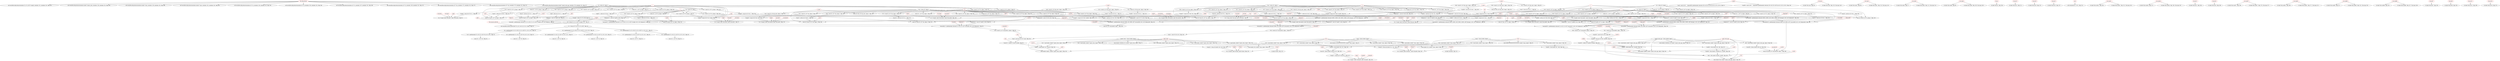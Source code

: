 digraph _Z15sobel_filteringv{

"llvm.dbg.declare" -> "  call void @llvm.dbg.declare(metadata [3 x [3 x i32]]* %weight, metadata !251, metadata !34), !dbg !255";
"llvm.dbg.declare" [ color = red ]
"  %weight = alloca [3 x [3 x i32]], align 16" -> "  %0 = bitcast [3 x [3 x i32]]* %weight to i8*, !dbg !35";
"weight" -> "  %0 = bitcast [3 x [3 x i32]]* %weight to i8*, !dbg !35";
"weight" [ color = red ]
"  %0 = bitcast [3 x [3 x i32]]* %weight to i8*, !dbg !35" -> "  call void @llvm.memset.p0i8.i64(i8* %0, i8 0, i64 36, i32 16, i1 false), !dbg !35";
"llvm.memset.p0i8.i64" -> "  call void @llvm.memset.p0i8.i64(i8* %0, i8 0, i64 36, i32 16, i1 false), !dbg !35";
"llvm.memset.p0i8.i64" [ color = red ]
"  %0 = bitcast [3 x [3 x i32]]* %weight to i8*, !dbg !35" -> "  %1 = bitcast i8* %0 to [3 x [3 x i32]]*, !dbg !35";
"  %1 = bitcast i8* %0 to [3 x [3 x i32]]*, !dbg !35" -> "  %2 = getelementptr [3 x [3 x i32]], [3 x [3 x i32]]* %1, i32 0, i32 0, !dbg !35";
"  %2 = getelementptr [3 x [3 x i32]], [3 x [3 x i32]]* %1, i32 0, i32 0, !dbg !35" -> "  %3 = getelementptr [3 x i32], [3 x i32]* %2, i32 0, i32 0, !dbg !35";
"  %3 = getelementptr [3 x i32], [3 x i32]* %2, i32 0, i32 0, !dbg !35" -> "  store i32 -1, i32* %3, !dbg !35";
"  %2 = getelementptr [3 x [3 x i32]], [3 x [3 x i32]]* %1, i32 0, i32 0, !dbg !35" -> "  %4 = getelementptr [3 x i32], [3 x i32]* %2, i32 0, i32 2, !dbg !35";
"  %4 = getelementptr [3 x i32], [3 x i32]* %2, i32 0, i32 2, !dbg !35" -> "  store i32 1, i32* %4, !dbg !35";
"  %1 = bitcast i8* %0 to [3 x [3 x i32]]*, !dbg !35" -> "  %5 = getelementptr [3 x [3 x i32]], [3 x [3 x i32]]* %1, i32 0, i32 1, !dbg !35";
"  %5 = getelementptr [3 x [3 x i32]], [3 x [3 x i32]]* %1, i32 0, i32 1, !dbg !35" -> "  %6 = getelementptr [3 x i32], [3 x i32]* %5, i32 0, i32 0, !dbg !35";
"  %6 = getelementptr [3 x i32], [3 x i32]* %5, i32 0, i32 0, !dbg !35" -> "  store i32 -2, i32* %6, !dbg !35";
"  %5 = getelementptr [3 x [3 x i32]], [3 x [3 x i32]]* %1, i32 0, i32 1, !dbg !35" -> "  %7 = getelementptr [3 x i32], [3 x i32]* %5, i32 0, i32 2, !dbg !35";
"  %7 = getelementptr [3 x i32], [3 x i32]* %5, i32 0, i32 2, !dbg !35" -> "  store i32 2, i32* %7, !dbg !35";
"  %1 = bitcast i8* %0 to [3 x [3 x i32]]*, !dbg !35" -> "  %8 = getelementptr [3 x [3 x i32]], [3 x [3 x i32]]* %1, i32 0, i32 2, !dbg !35";
"  %8 = getelementptr [3 x [3 x i32]], [3 x [3 x i32]]* %1, i32 0, i32 2, !dbg !35" -> "  %9 = getelementptr [3 x i32], [3 x i32]* %8, i32 0, i32 0, !dbg !35";
"  %9 = getelementptr [3 x i32], [3 x i32]* %8, i32 0, i32 0, !dbg !35" -> "  store i32 -1, i32* %9, !dbg !35";
"  %8 = getelementptr [3 x [3 x i32]], [3 x [3 x i32]]* %1, i32 0, i32 2, !dbg !35" -> "  %10 = getelementptr [3 x i32], [3 x i32]* %8, i32 0, i32 2, !dbg !35";
"  %10 = getelementptr [3 x i32], [3 x i32]* %8, i32 0, i32 2, !dbg !35" -> "  store i32 1, i32* %10, !dbg !35";
"llvm.dbg.declare" -> "  call void @llvm.dbg.declare(metadata double* %pixel_value, metadata !256, metadata !34), !dbg !258";
"llvm.dbg.declare" [ color = red ]
"llvm.dbg.declare" -> "  call void @llvm.dbg.declare(metadata double* %min, metadata !259, metadata !34), !dbg !260";
"llvm.dbg.declare" [ color = red ]
"llvm.dbg.declare" -> "  call void @llvm.dbg.declare(metadata double* %max, metadata !261, metadata !34), !dbg !262";
"llvm.dbg.declare" [ color = red ]
"llvm.dbg.declare" -> "  call void @llvm.dbg.declare(metadata i32* %x, metadata !263, metadata !34), !dbg !264";
"llvm.dbg.declare" [ color = red ]
"llvm.dbg.declare" -> "  call void @llvm.dbg.declare(metadata i32* %y, metadata !265, metadata !34), !dbg !266";
"llvm.dbg.declare" [ color = red ]
"llvm.dbg.declare" -> "  call void @llvm.dbg.declare(metadata i32* %i, metadata !267, metadata !34), !dbg !268";
"llvm.dbg.declare" [ color = red ]
"llvm.dbg.declare" -> "  call void @llvm.dbg.declare(metadata i32* %j, metadata !269, metadata !34), !dbg !270";
"llvm.dbg.declare" [ color = red ]
"printf" -> "  %call = call i32 (i8*, ...) @printf(i8* getelementptr inbounds ([45 x i8], [45 x i8]* @.str.24, i32 0, i32 0)), !dbg !51";
"printf" [ color = red ]
"  %min = alloca double, align 8" -> "  store double 0x7FEFFFFFFFFFFFFF, double* %min, align 8, !dbg !52";
"min" -> "  store double 0x7FEFFFFFFFFFFFFF, double* %min, align 8, !dbg !52";
"min" [ color = red ]
"  %max = alloca double, align 8" -> "  store double 0xFFEFFFFFFFFFFFFF, double* %max, align 8, !dbg !53";
"max" -> "  store double 0xFFEFFFFFFFFFFFFF, double* %max, align 8, !dbg !53";
"max" [ color = red ]
"  %y = alloca i32, align 4" -> "  store i32 1, i32* %y, align 4, !dbg !54";
"y" -> "  store i32 1, i32* %y, align 4, !dbg !54";
"y" [ color = red ]
"for.cond" -> "  br label %for.cond, !dbg !56";
"for.cond" [ color = red ]
"  %y = alloca i32, align 4" -> "  %11 = load i32, i32* %y, align 4, !dbg !57";
"y" -> "  %11 = load i32, i32* %y, align 4, !dbg !57";
"y" [ color = red ]
"y_size1" -> "  %12 = load i32, i32* @y_size1, align 4, !dbg !59";
"y_size1" [ color = red ]
"  %12 = load i32, i32* @y_size1, align 4, !dbg !59" -> "  %sub = sub nsw i32 %12, 1, !dbg !60";
"  %11 = load i32, i32* %y, align 4, !dbg !57" -> "  %cmp = icmp slt i32 %11, %sub, !dbg !61";
"  %sub = sub nsw i32 %12, 1, !dbg !60" -> "  %cmp = icmp slt i32 %11, %sub, !dbg !61";
"sub" -> "  %cmp = icmp slt i32 %11, %sub, !dbg !61";
"sub" [ color = red ]
"  %cmp = icmp slt i32 %11, %sub, !dbg !61" -> "  br i1 %cmp, label %for.body, label %for.end34, !dbg !62";
"cmp" -> "  br i1 %cmp, label %for.body, label %for.end34, !dbg !62";
"cmp" [ color = red ]
"for.end34" -> "  br i1 %cmp, label %for.body, label %for.end34, !dbg !62";
"for.end34" [ color = red ]
"for.body" -> "  br i1 %cmp, label %for.body, label %for.end34, !dbg !62";
"for.body" [ color = red ]
"  %x = alloca i32, align 4" -> "  store i32 1, i32* %x, align 4, !dbg !63";
"x" -> "  store i32 1, i32* %x, align 4, !dbg !63";
"x" [ color = red ]
"for.cond1" -> "  br label %for.cond1, !dbg !66";
"for.cond1" [ color = red ]
"  %x = alloca i32, align 4" -> "  %13 = load i32, i32* %x, align 4, !dbg !67";
"x" -> "  %13 = load i32, i32* %x, align 4, !dbg !67";
"x" [ color = red ]
"x_size1" -> "  %14 = load i32, i32* @x_size1, align 4, !dbg !69";
"x_size1" [ color = red ]
"  %14 = load i32, i32* @x_size1, align 4, !dbg !69" -> "  %sub2 = sub nsw i32 %14, 1, !dbg !70";
"  %13 = load i32, i32* %x, align 4, !dbg !67" -> "  %cmp3 = icmp slt i32 %13, %sub2, !dbg !71";
"  %sub2 = sub nsw i32 %14, 1, !dbg !70" -> "  %cmp3 = icmp slt i32 %13, %sub2, !dbg !71";
"sub2" -> "  %cmp3 = icmp slt i32 %13, %sub2, !dbg !71";
"sub2" [ color = red ]
"  %cmp3 = icmp slt i32 %13, %sub2, !dbg !71" -> "  br i1 %cmp3, label %for.body4, label %for.end31, !dbg !72";
"cmp3" -> "  br i1 %cmp3, label %for.body4, label %for.end31, !dbg !72";
"cmp3" [ color = red ]
"for.end31" -> "  br i1 %cmp3, label %for.body4, label %for.end31, !dbg !72";
"for.end31" [ color = red ]
"for.body4" -> "  br i1 %cmp3, label %for.body4, label %for.end31, !dbg !72";
"for.body4" [ color = red ]
"  %pixel_value = alloca double, align 8" -> "  store double 0.000000e+00, double* %pixel_value, align 8, !dbg !73";
"pixel_value" -> "  store double 0.000000e+00, double* %pixel_value, align 8, !dbg !73";
"pixel_value" [ color = red ]
"  %j = alloca i32, align 4" -> "  store i32 -1, i32* %j, align 4, !dbg !75";
"j" -> "  store i32 -1, i32* %j, align 4, !dbg !75";
"j" [ color = red ]
"for.cond5" -> "  br label %for.cond5, !dbg !77";
"for.cond5" [ color = red ]
"  %j = alloca i32, align 4" -> "  %15 = load i32, i32* %j, align 4, !dbg !78";
"j" -> "  %15 = load i32, i32* %j, align 4, !dbg !78";
"j" [ color = red ]
"  %15 = load i32, i32* %j, align 4, !dbg !78" -> "  %cmp6 = icmp sle i32 %15, 1, !dbg !80";
"  %cmp6 = icmp sle i32 %15, 1, !dbg !80" -> "  br i1 %cmp6, label %for.body7, label %for.end24, !dbg !81";
"cmp6" -> "  br i1 %cmp6, label %for.body7, label %for.end24, !dbg !81";
"cmp6" [ color = red ]
"for.end24" -> "  br i1 %cmp6, label %for.body7, label %for.end24, !dbg !81";
"for.end24" [ color = red ]
"for.body7" -> "  br i1 %cmp6, label %for.body7, label %for.end24, !dbg !81";
"for.body7" [ color = red ]
"  %i = alloca i32, align 4" -> "  store i32 -1, i32* %i, align 4, !dbg !82";
"i" -> "  store i32 -1, i32* %i, align 4, !dbg !82";
"i" [ color = red ]
"for.cond8" -> "  br label %for.cond8, !dbg !85";
"for.cond8" [ color = red ]
"  %i = alloca i32, align 4" -> "  %16 = load i32, i32* %i, align 4, !dbg !86";
"i" -> "  %16 = load i32, i32* %i, align 4, !dbg !86";
"i" [ color = red ]
"  %16 = load i32, i32* %i, align 4, !dbg !86" -> "  %cmp9 = icmp sle i32 %16, 1, !dbg !88";
"  %cmp9 = icmp sle i32 %16, 1, !dbg !88" -> "  br i1 %cmp9, label %for.body10, label %for.end, !dbg !89";
"cmp9" -> "  br i1 %cmp9, label %for.body10, label %for.end, !dbg !89";
"cmp9" [ color = red ]
"for.end" -> "  br i1 %cmp9, label %for.body10, label %for.end, !dbg !89";
"for.end" [ color = red ]
"for.body10" -> "  br i1 %cmp9, label %for.body10, label %for.end, !dbg !89";
"for.body10" [ color = red ]
"  %j = alloca i32, align 4" -> "  %17 = load i32, i32* %j, align 4, !dbg !90";
"j" -> "  %17 = load i32, i32* %j, align 4, !dbg !90";
"j" [ color = red ]
"  %17 = load i32, i32* %j, align 4, !dbg !90" -> "  %add = add nsw i32 %17, 1, !dbg !92";
"  %add = add nsw i32 %17, 1, !dbg !92" -> "  %idxprom = sext i32 %add to i64, !dbg !93";
"add" -> "  %idxprom = sext i32 %add to i64, !dbg !93";
"add" [ color = red ]
"  %weight = alloca [3 x [3 x i32]], align 16" -> "  %arrayidx = getelementptr inbounds [3 x [3 x i32]], [3 x [3 x i32]]* %weight, i64 0, i64 %idxprom, !dbg !93";
"weight" -> "  %arrayidx = getelementptr inbounds [3 x [3 x i32]], [3 x [3 x i32]]* %weight, i64 0, i64 %idxprom, !dbg !93";
"weight" [ color = red ]
"  %idxprom = sext i32 %add to i64, !dbg !93" -> "  %arrayidx = getelementptr inbounds [3 x [3 x i32]], [3 x [3 x i32]]* %weight, i64 0, i64 %idxprom, !dbg !93";
"idxprom" -> "  %arrayidx = getelementptr inbounds [3 x [3 x i32]], [3 x [3 x i32]]* %weight, i64 0, i64 %idxprom, !dbg !93";
"idxprom" [ color = red ]
"  %i = alloca i32, align 4" -> "  %18 = load i32, i32* %i, align 4, !dbg !94";
"i" -> "  %18 = load i32, i32* %i, align 4, !dbg !94";
"i" [ color = red ]
"  %18 = load i32, i32* %i, align 4, !dbg !94" -> "  %add11 = add nsw i32 %18, 1, !dbg !95";
"  %add11 = add nsw i32 %18, 1, !dbg !95" -> "  %idxprom12 = sext i32 %add11 to i64, !dbg !93";
"add11" -> "  %idxprom12 = sext i32 %add11 to i64, !dbg !93";
"add11" [ color = red ]
"  %arrayidx = getelementptr inbounds [3 x [3 x i32]], [3 x [3 x i32]]* %weight, i64 0, i64 %idxprom, !dbg !93" -> "  %arrayidx13 = getelementptr inbounds [3 x i32], [3 x i32]* %arrayidx, i64 0, i64 %idxprom12, !dbg !93";
"arrayidx" -> "  %arrayidx13 = getelementptr inbounds [3 x i32], [3 x i32]* %arrayidx, i64 0, i64 %idxprom12, !dbg !93";
"arrayidx" [ color = red ]
"  %idxprom12 = sext i32 %add11 to i64, !dbg !93" -> "  %arrayidx13 = getelementptr inbounds [3 x i32], [3 x i32]* %arrayidx, i64 0, i64 %idxprom12, !dbg !93";
"idxprom12" -> "  %arrayidx13 = getelementptr inbounds [3 x i32], [3 x i32]* %arrayidx, i64 0, i64 %idxprom12, !dbg !93";
"idxprom12" [ color = red ]
"  %arrayidx13 = getelementptr inbounds [3 x i32], [3 x i32]* %arrayidx, i64 0, i64 %idxprom12, !dbg !93" -> "  %19 = load i32, i32* %arrayidx13, align 4, !dbg !93";
"arrayidx13" -> "  %19 = load i32, i32* %arrayidx13, align 4, !dbg !93";
"arrayidx13" [ color = red ]
"  %y = alloca i32, align 4" -> "  %20 = load i32, i32* %y, align 4, !dbg !96";
"y" -> "  %20 = load i32, i32* %y, align 4, !dbg !96";
"y" [ color = red ]
"  %j = alloca i32, align 4" -> "  %21 = load i32, i32* %j, align 4, !dbg !97";
"j" -> "  %21 = load i32, i32* %j, align 4, !dbg !97";
"j" [ color = red ]
"  %20 = load i32, i32* %y, align 4, !dbg !96" -> "  %add14 = add nsw i32 %20, %21, !dbg !98";
"  %21 = load i32, i32* %j, align 4, !dbg !97" -> "  %add14 = add nsw i32 %20, %21, !dbg !98";
"  %add14 = add nsw i32 %20, %21, !dbg !98" -> "  %idxprom15 = sext i32 %add14 to i64, !dbg !99";
"add14" -> "  %idxprom15 = sext i32 %add14 to i64, !dbg !99";
"add14" [ color = red ]
"image1" -> "  %arrayidx16 = getelementptr inbounds [4096 x [4096 x i8]], [4096 x [4096 x i8]]* @image1, i64 0, i64 %idxprom15, !dbg !99";
"image1" [ color = red ]
"  %idxprom15 = sext i32 %add14 to i64, !dbg !99" -> "  %arrayidx16 = getelementptr inbounds [4096 x [4096 x i8]], [4096 x [4096 x i8]]* @image1, i64 0, i64 %idxprom15, !dbg !99";
"idxprom15" -> "  %arrayidx16 = getelementptr inbounds [4096 x [4096 x i8]], [4096 x [4096 x i8]]* @image1, i64 0, i64 %idxprom15, !dbg !99";
"idxprom15" [ color = red ]
"  %x = alloca i32, align 4" -> "  %22 = load i32, i32* %x, align 4, !dbg !100";
"x" -> "  %22 = load i32, i32* %x, align 4, !dbg !100";
"x" [ color = red ]
"  %i = alloca i32, align 4" -> "  %23 = load i32, i32* %i, align 4, !dbg !101";
"i" -> "  %23 = load i32, i32* %i, align 4, !dbg !101";
"i" [ color = red ]
"  %22 = load i32, i32* %x, align 4, !dbg !100" -> "  %add17 = add nsw i32 %22, %23, !dbg !102";
"  %23 = load i32, i32* %i, align 4, !dbg !101" -> "  %add17 = add nsw i32 %22, %23, !dbg !102";
"  %add17 = add nsw i32 %22, %23, !dbg !102" -> "  %idxprom18 = sext i32 %add17 to i64, !dbg !99";
"add17" -> "  %idxprom18 = sext i32 %add17 to i64, !dbg !99";
"add17" [ color = red ]
"  %arrayidx16 = getelementptr inbounds [4096 x [4096 x i8]], [4096 x [4096 x i8]]* @image1, i64 0, i64 %idxprom15, !dbg !99" -> "  %arrayidx19 = getelementptr inbounds [4096 x i8], [4096 x i8]* %arrayidx16, i64 0, i64 %idxprom18, !dbg !99";
"arrayidx16" -> "  %arrayidx19 = getelementptr inbounds [4096 x i8], [4096 x i8]* %arrayidx16, i64 0, i64 %idxprom18, !dbg !99";
"arrayidx16" [ color = red ]
"  %idxprom18 = sext i32 %add17 to i64, !dbg !99" -> "  %arrayidx19 = getelementptr inbounds [4096 x i8], [4096 x i8]* %arrayidx16, i64 0, i64 %idxprom18, !dbg !99";
"idxprom18" -> "  %arrayidx19 = getelementptr inbounds [4096 x i8], [4096 x i8]* %arrayidx16, i64 0, i64 %idxprom18, !dbg !99";
"idxprom18" [ color = red ]
"  %arrayidx19 = getelementptr inbounds [4096 x i8], [4096 x i8]* %arrayidx16, i64 0, i64 %idxprom18, !dbg !99" -> "  %24 = load i8, i8* %arrayidx19, align 1, !dbg !99";
"arrayidx19" -> "  %24 = load i8, i8* %arrayidx19, align 1, !dbg !99";
"arrayidx19" [ color = red ]
"  %24 = load i8, i8* %arrayidx19, align 1, !dbg !99" -> "  %conv = zext i8 %24 to i32, !dbg !103";
"  %19 = load i32, i32* %arrayidx13, align 4, !dbg !93" -> "  %mul = mul nsw i32 %19, %conv, !dbg !104";
"  %conv = zext i8 %24 to i32, !dbg !103" -> "  %mul = mul nsw i32 %19, %conv, !dbg !104";
"conv" -> "  %mul = mul nsw i32 %19, %conv, !dbg !104";
"conv" [ color = red ]
"  %mul = mul nsw i32 %19, %conv, !dbg !104" -> "  %conv20 = sitofp i32 %mul to double, !dbg !93";
"mul" -> "  %conv20 = sitofp i32 %mul to double, !dbg !93";
"mul" [ color = red ]
"  %pixel_value = alloca double, align 8" -> "  %25 = load double, double* %pixel_value, align 8, !dbg !105";
"pixel_value" -> "  %25 = load double, double* %pixel_value, align 8, !dbg !105";
"pixel_value" [ color = red ]
"  %25 = load double, double* %pixel_value, align 8, !dbg !105" -> "  %add21 = fadd double %25, %conv20, !dbg !105";
"  %conv20 = sitofp i32 %mul to double, !dbg !93" -> "  %add21 = fadd double %25, %conv20, !dbg !105";
"conv20" -> "  %add21 = fadd double %25, %conv20, !dbg !105";
"conv20" [ color = red ]
"  %add21 = fadd double %25, %conv20, !dbg !105" -> "  store double %add21, double* %pixel_value, align 8, !dbg !105";
"add21" -> "  store double %add21, double* %pixel_value, align 8, !dbg !105";
"add21" [ color = red ]
"  %pixel_value = alloca double, align 8" -> "  store double %add21, double* %pixel_value, align 8, !dbg !105";
"pixel_value" -> "  store double %add21, double* %pixel_value, align 8, !dbg !105";
"pixel_value" [ color = red ]
"for.inc" -> "  br label %for.inc, !dbg !106";
"for.inc" [ color = red ]
"  %i = alloca i32, align 4" -> "  %26 = load i32, i32* %i, align 4, !dbg !107";
"i" -> "  %26 = load i32, i32* %i, align 4, !dbg !107";
"i" [ color = red ]
"  %26 = load i32, i32* %i, align 4, !dbg !107" -> "  %inc = add nsw i32 %26, 1, !dbg !107";
"  %inc = add nsw i32 %26, 1, !dbg !107" -> "  store i32 %inc, i32* %i, align 4, !dbg !107";
"inc" -> "  store i32 %inc, i32* %i, align 4, !dbg !107";
"inc" [ color = red ]
"  %i = alloca i32, align 4" -> "  store i32 %inc, i32* %i, align 4, !dbg !107";
"i" -> "  store i32 %inc, i32* %i, align 4, !dbg !107";
"i" [ color = red ]
"for.cond8" -> "  br label %for.cond8, !dbg !108, !llvm.loop !109";
"for.cond8" [ color = red ]
"for.inc22" -> "  br label %for.inc22, !dbg !111";
"for.inc22" [ color = red ]
"  %j = alloca i32, align 4" -> "  %27 = load i32, i32* %j, align 4, !dbg !112";
"j" -> "  %27 = load i32, i32* %j, align 4, !dbg !112";
"j" [ color = red ]
"  %27 = load i32, i32* %j, align 4, !dbg !112" -> "  %inc23 = add nsw i32 %27, 1, !dbg !112";
"  %inc23 = add nsw i32 %27, 1, !dbg !112" -> "  store i32 %inc23, i32* %j, align 4, !dbg !112";
"inc23" -> "  store i32 %inc23, i32* %j, align 4, !dbg !112";
"inc23" [ color = red ]
"  %j = alloca i32, align 4" -> "  store i32 %inc23, i32* %j, align 4, !dbg !112";
"j" -> "  store i32 %inc23, i32* %j, align 4, !dbg !112";
"j" [ color = red ]
"for.cond5" -> "  br label %for.cond5, !dbg !113, !llvm.loop !114";
"for.cond5" [ color = red ]
"  %pixel_value = alloca double, align 8" -> "  %28 = load double, double* %pixel_value, align 8, !dbg !116";
"pixel_value" -> "  %28 = load double, double* %pixel_value, align 8, !dbg !116";
"pixel_value" [ color = red ]
"  %min = alloca double, align 8" -> "  %29 = load double, double* %min, align 8, !dbg !118";
"min" -> "  %29 = load double, double* %min, align 8, !dbg !118";
"min" [ color = red ]
"  %28 = load double, double* %pixel_value, align 8, !dbg !116" -> "  %cmp25 = fcmp olt double %28, %29, !dbg !119";
"  %29 = load double, double* %min, align 8, !dbg !118" -> "  %cmp25 = fcmp olt double %28, %29, !dbg !119";
"  %cmp25 = fcmp olt double %28, %29, !dbg !119" -> "  br i1 %cmp25, label %if.then, label %if.end, !dbg !120";
"cmp25" -> "  br i1 %cmp25, label %if.then, label %if.end, !dbg !120";
"cmp25" [ color = red ]
"if.end" -> "  br i1 %cmp25, label %if.then, label %if.end, !dbg !120";
"if.end" [ color = red ]
"if.then" -> "  br i1 %cmp25, label %if.then, label %if.end, !dbg !120";
"if.then" [ color = red ]
"  %pixel_value = alloca double, align 8" -> "  %30 = load double, double* %pixel_value, align 8, !dbg !121";
"pixel_value" -> "  %30 = load double, double* %pixel_value, align 8, !dbg !121";
"pixel_value" [ color = red ]
"  %30 = load double, double* %pixel_value, align 8, !dbg !121" -> "  store double %30, double* %min, align 8, !dbg !122";
"  %min = alloca double, align 8" -> "  store double %30, double* %min, align 8, !dbg !122";
"min" -> "  store double %30, double* %min, align 8, !dbg !122";
"min" [ color = red ]
"if.end" -> "  br label %if.end, !dbg !123";
"if.end" [ color = red ]
"  %pixel_value = alloca double, align 8" -> "  %31 = load double, double* %pixel_value, align 8, !dbg !124";
"pixel_value" -> "  %31 = load double, double* %pixel_value, align 8, !dbg !124";
"pixel_value" [ color = red ]
"  %max = alloca double, align 8" -> "  %32 = load double, double* %max, align 8, !dbg !126";
"max" -> "  %32 = load double, double* %max, align 8, !dbg !126";
"max" [ color = red ]
"  %31 = load double, double* %pixel_value, align 8, !dbg !124" -> "  %cmp26 = fcmp ogt double %31, %32, !dbg !127";
"  %32 = load double, double* %max, align 8, !dbg !126" -> "  %cmp26 = fcmp ogt double %31, %32, !dbg !127";
"  %cmp26 = fcmp ogt double %31, %32, !dbg !127" -> "  br i1 %cmp26, label %if.then27, label %if.end28, !dbg !128";
"cmp26" -> "  br i1 %cmp26, label %if.then27, label %if.end28, !dbg !128";
"cmp26" [ color = red ]
"if.end28" -> "  br i1 %cmp26, label %if.then27, label %if.end28, !dbg !128";
"if.end28" [ color = red ]
"if.then27" -> "  br i1 %cmp26, label %if.then27, label %if.end28, !dbg !128";
"if.then27" [ color = red ]
"  %pixel_value = alloca double, align 8" -> "  %33 = load double, double* %pixel_value, align 8, !dbg !129";
"pixel_value" -> "  %33 = load double, double* %pixel_value, align 8, !dbg !129";
"pixel_value" [ color = red ]
"  %33 = load double, double* %pixel_value, align 8, !dbg !129" -> "  store double %33, double* %max, align 8, !dbg !130";
"  %max = alloca double, align 8" -> "  store double %33, double* %max, align 8, !dbg !130";
"max" -> "  store double %33, double* %max, align 8, !dbg !130";
"max" [ color = red ]
"if.end28" -> "  br label %if.end28, !dbg !131";
"if.end28" [ color = red ]
"for.inc29" -> "  br label %for.inc29, !dbg !132";
"for.inc29" [ color = red ]
"  %x = alloca i32, align 4" -> "  %34 = load i32, i32* %x, align 4, !dbg !133";
"x" -> "  %34 = load i32, i32* %x, align 4, !dbg !133";
"x" [ color = red ]
"  %34 = load i32, i32* %x, align 4, !dbg !133" -> "  %inc30 = add nsw i32 %34, 1, !dbg !133";
"  %inc30 = add nsw i32 %34, 1, !dbg !133" -> "  store i32 %inc30, i32* %x, align 4, !dbg !133";
"inc30" -> "  store i32 %inc30, i32* %x, align 4, !dbg !133";
"inc30" [ color = red ]
"  %x = alloca i32, align 4" -> "  store i32 %inc30, i32* %x, align 4, !dbg !133";
"x" -> "  store i32 %inc30, i32* %x, align 4, !dbg !133";
"x" [ color = red ]
"for.cond1" -> "  br label %for.cond1, !dbg !134, !llvm.loop !135";
"for.cond1" [ color = red ]
"for.inc32" -> "  br label %for.inc32, !dbg !137";
"for.inc32" [ color = red ]
"  %y = alloca i32, align 4" -> "  %35 = load i32, i32* %y, align 4, !dbg !138";
"y" -> "  %35 = load i32, i32* %y, align 4, !dbg !138";
"y" [ color = red ]
"  %35 = load i32, i32* %y, align 4, !dbg !138" -> "  %inc33 = add nsw i32 %35, 1, !dbg !138";
"  %inc33 = add nsw i32 %35, 1, !dbg !138" -> "  store i32 %inc33, i32* %y, align 4, !dbg !138";
"inc33" -> "  store i32 %inc33, i32* %y, align 4, !dbg !138";
"inc33" [ color = red ]
"  %y = alloca i32, align 4" -> "  store i32 %inc33, i32* %y, align 4, !dbg !138";
"y" -> "  store i32 %inc33, i32* %y, align 4, !dbg !138";
"y" [ color = red ]
"for.cond" -> "  br label %for.cond, !dbg !139, !llvm.loop !140";
"for.cond" [ color = red ]
"  %max = alloca double, align 8" -> "  %36 = load double, double* %max, align 8, !dbg !142";
"max" -> "  %36 = load double, double* %max, align 8, !dbg !142";
"max" [ color = red ]
"  %min = alloca double, align 8" -> "  %37 = load double, double* %min, align 8, !dbg !144";
"min" -> "  %37 = load double, double* %min, align 8, !dbg !144";
"min" [ color = red ]
"  %36 = load double, double* %max, align 8, !dbg !142" -> "  %sub35 = fsub double %36, %37, !dbg !145";
"  %37 = load double, double* %min, align 8, !dbg !144" -> "  %sub35 = fsub double %36, %37, !dbg !145";
"  %sub35 = fsub double %36, %37, !dbg !145" -> "  %conv36 = fptosi double %sub35 to i32, !dbg !146";
"sub35" -> "  %conv36 = fptosi double %sub35 to i32, !dbg !146";
"sub35" [ color = red ]
"  %conv36 = fptosi double %sub35 to i32, !dbg !146" -> "  %cmp37 = icmp eq i32 %conv36, 0, !dbg !147";
"conv36" -> "  %cmp37 = icmp eq i32 %conv36, 0, !dbg !147";
"conv36" [ color = red ]
"  %cmp37 = icmp eq i32 %conv36, 0, !dbg !147" -> "  br i1 %cmp37, label %if.then38, label %if.end40, !dbg !148";
"cmp37" -> "  br i1 %cmp37, label %if.then38, label %if.end40, !dbg !148";
"cmp37" [ color = red ]
"if.end40" -> "  br i1 %cmp37, label %if.then38, label %if.end40, !dbg !148";
"if.end40" [ color = red ]
"if.then38" -> "  br i1 %cmp37, label %if.then38, label %if.end40, !dbg !148";
"if.then38" [ color = red ]
"printf" -> "  %call39 = call i32 (i8*, ...) @printf(i8* getelementptr inbounds ([20 x i8], [20 x i8]* @.str.25, i32 0, i32 0)), !dbg !149";
"printf" [ color = red ]
"exit" -> "  call void @exit(i32 1) #12, !dbg !151";
"exit" [ color = red ]
"llvm.dbg.declare" -> "  call void @llvm.dbg.declare(metadata i32* %xa, metadata !372, metadata !34), !dbg !373";
"llvm.dbg.declare" [ color = red ]
"llvm.dbg.declare" -> "  call void @llvm.dbg.declare(metadata i32* %ya, metadata !374, metadata !34), !dbg !375";
"llvm.dbg.declare" [ color = red ]
"llvm.dbg.declare" -> "  call void @llvm.dbg.declare(metadata double* %pixel_value_app, metadata !376, metadata !34), !dbg !377";
"llvm.dbg.declare" [ color = red ]
"x_size1" -> "  %38 = load i32, i32* @x_size1, align 4, !dbg !158";
"x_size1" [ color = red ]
"  %38 = load i32, i32* @x_size1, align 4, !dbg !158" -> "  store i32 %38, i32* @x_size2, align 4, !dbg !159";
"x_size2" -> "  store i32 %38, i32* @x_size2, align 4, !dbg !159";
"x_size2" [ color = red ]
"y_size1" -> "  %39 = load i32, i32* @y_size1, align 4, !dbg !160";
"y_size1" [ color = red ]
"  %39 = load i32, i32* @y_size1, align 4, !dbg !160" -> "  store i32 %39, i32* @y_size2, align 4, !dbg !161";
"y_size2" -> "  store i32 %39, i32* @y_size2, align 4, !dbg !161";
"y_size2" [ color = red ]
"  %ya = alloca i32, align 4" -> "  store i32 0, i32* %ya, align 4, !dbg !162";
"ya" -> "  store i32 0, i32* %ya, align 4, !dbg !162";
"ya" [ color = red ]
"for.cond41" -> "  br label %for.cond41, !dbg !164";
"for.cond41" [ color = red ]
"  %ya = alloca i32, align 4" -> "  %40 = load i32, i32* %ya, align 4, !dbg !165";
"ya" -> "  %40 = load i32, i32* %ya, align 4, !dbg !165";
"ya" [ color = red ]
"y_size2" -> "  %41 = load i32, i32* @y_size2, align 4, !dbg !167";
"y_size2" [ color = red ]
"  %40 = load i32, i32* %ya, align 4, !dbg !165" -> "  %cmp42 = icmp slt i32 %40, %41, !dbg !168";
"  %41 = load i32, i32* @y_size2, align 4, !dbg !167" -> "  %cmp42 = icmp slt i32 %40, %41, !dbg !168";
"  %cmp42 = icmp slt i32 %40, %41, !dbg !168" -> "  br i1 %cmp42, label %for.body43, label %for.end56, !dbg !169";
"cmp42" -> "  br i1 %cmp42, label %for.body43, label %for.end56, !dbg !169";
"cmp42" [ color = red ]
"for.end56" -> "  br i1 %cmp42, label %for.body43, label %for.end56, !dbg !169";
"for.end56" [ color = red ]
"for.body43" -> "  br i1 %cmp42, label %for.body43, label %for.end56, !dbg !169";
"for.body43" [ color = red ]
"  %xa = alloca i32, align 4" -> "  store i32 0, i32* %xa, align 4, !dbg !170";
"xa" -> "  store i32 0, i32* %xa, align 4, !dbg !170";
"xa" [ color = red ]
"for.cond44" -> "  br label %for.cond44, !dbg !173";
"for.cond44" [ color = red ]
"  %xa = alloca i32, align 4" -> "  %42 = load i32, i32* %xa, align 4, !dbg !174";
"xa" -> "  %42 = load i32, i32* %xa, align 4, !dbg !174";
"xa" [ color = red ]
"x_size2" -> "  %43 = load i32, i32* @x_size2, align 4, !dbg !176";
"x_size2" [ color = red ]
"  %42 = load i32, i32* %xa, align 4, !dbg !174" -> "  %cmp45 = icmp slt i32 %42, %43, !dbg !177";
"  %43 = load i32, i32* @x_size2, align 4, !dbg !176" -> "  %cmp45 = icmp slt i32 %42, %43, !dbg !177";
"  %cmp45 = icmp slt i32 %42, %43, !dbg !177" -> "  br i1 %cmp45, label %for.body46, label %for.end53, !dbg !178";
"cmp45" -> "  br i1 %cmp45, label %for.body46, label %for.end53, !dbg !178";
"cmp45" [ color = red ]
"for.end53" -> "  br i1 %cmp45, label %for.body46, label %for.end53, !dbg !178";
"for.end53" [ color = red ]
"for.body46" -> "  br i1 %cmp45, label %for.body46, label %for.end53, !dbg !178";
"for.body46" [ color = red ]
"  %ya = alloca i32, align 4" -> "  %44 = load i32, i32* %ya, align 4, !dbg !179";
"ya" -> "  %44 = load i32, i32* %ya, align 4, !dbg !179";
"ya" [ color = red ]
"  %44 = load i32, i32* %ya, align 4, !dbg !179" -> "  %idxprom47 = sext i32 %44 to i64, !dbg !181";
"image2" -> "  %arrayidx48 = getelementptr inbounds [4096 x [4096 x i8]], [4096 x [4096 x i8]]* @image2, i64 0, i64 %idxprom47, !dbg !181";
"image2" [ color = red ]
"  %idxprom47 = sext i32 %44 to i64, !dbg !181" -> "  %arrayidx48 = getelementptr inbounds [4096 x [4096 x i8]], [4096 x [4096 x i8]]* @image2, i64 0, i64 %idxprom47, !dbg !181";
"idxprom47" -> "  %arrayidx48 = getelementptr inbounds [4096 x [4096 x i8]], [4096 x [4096 x i8]]* @image2, i64 0, i64 %idxprom47, !dbg !181";
"idxprom47" [ color = red ]
"  %xa = alloca i32, align 4" -> "  %45 = load i32, i32* %xa, align 4, !dbg !182";
"xa" -> "  %45 = load i32, i32* %xa, align 4, !dbg !182";
"xa" [ color = red ]
"  %45 = load i32, i32* %xa, align 4, !dbg !182" -> "  %idxprom49 = sext i32 %45 to i64, !dbg !181";
"  %arrayidx48 = getelementptr inbounds [4096 x [4096 x i8]], [4096 x [4096 x i8]]* @image2, i64 0, i64 %idxprom47, !dbg !181" -> "  %arrayidx50 = getelementptr inbounds [4096 x i8], [4096 x i8]* %arrayidx48, i64 0, i64 %idxprom49, !dbg !181";
"arrayidx48" -> "  %arrayidx50 = getelementptr inbounds [4096 x i8], [4096 x i8]* %arrayidx48, i64 0, i64 %idxprom49, !dbg !181";
"arrayidx48" [ color = red ]
"  %idxprom49 = sext i32 %45 to i64, !dbg !181" -> "  %arrayidx50 = getelementptr inbounds [4096 x i8], [4096 x i8]* %arrayidx48, i64 0, i64 %idxprom49, !dbg !181";
"idxprom49" -> "  %arrayidx50 = getelementptr inbounds [4096 x i8], [4096 x i8]* %arrayidx48, i64 0, i64 %idxprom49, !dbg !181";
"idxprom49" [ color = red ]
"  %arrayidx50 = getelementptr inbounds [4096 x i8], [4096 x i8]* %arrayidx48, i64 0, i64 %idxprom49, !dbg !181" -> "  store i8 0, i8* %arrayidx50, align 1, !dbg !183";
"arrayidx50" -> "  store i8 0, i8* %arrayidx50, align 1, !dbg !183";
"arrayidx50" [ color = red ]
"for.inc51" -> "  br label %for.inc51, !dbg !184";
"for.inc51" [ color = red ]
"  %xa = alloca i32, align 4" -> "  %46 = load i32, i32* %xa, align 4, !dbg !185";
"xa" -> "  %46 = load i32, i32* %xa, align 4, !dbg !185";
"xa" [ color = red ]
"  %46 = load i32, i32* %xa, align 4, !dbg !185" -> "  %inc52 = add nsw i32 %46, 1, !dbg !185";
"  %inc52 = add nsw i32 %46, 1, !dbg !185" -> "  store i32 %inc52, i32* %xa, align 4, !dbg !185";
"inc52" -> "  store i32 %inc52, i32* %xa, align 4, !dbg !185";
"inc52" [ color = red ]
"  %xa = alloca i32, align 4" -> "  store i32 %inc52, i32* %xa, align 4, !dbg !185";
"xa" -> "  store i32 %inc52, i32* %xa, align 4, !dbg !185";
"xa" [ color = red ]
"for.cond44" -> "  br label %for.cond44, !dbg !186, !llvm.loop !187";
"for.cond44" [ color = red ]
"for.inc54" -> "  br label %for.inc54, !dbg !189";
"for.inc54" [ color = red ]
"  %ya = alloca i32, align 4" -> "  %47 = load i32, i32* %ya, align 4, !dbg !190";
"ya" -> "  %47 = load i32, i32* %ya, align 4, !dbg !190";
"ya" [ color = red ]
"  %47 = load i32, i32* %ya, align 4, !dbg !190" -> "  %inc55 = add nsw i32 %47, 1, !dbg !190";
"  %inc55 = add nsw i32 %47, 1, !dbg !190" -> "  store i32 %inc55, i32* %ya, align 4, !dbg !190";
"inc55" -> "  store i32 %inc55, i32* %ya, align 4, !dbg !190";
"inc55" [ color = red ]
"  %ya = alloca i32, align 4" -> "  store i32 %inc55, i32* %ya, align 4, !dbg !190";
"ya" -> "  store i32 %inc55, i32* %ya, align 4, !dbg !190";
"ya" [ color = red ]
"for.cond41" -> "  br label %for.cond41, !dbg !191, !llvm.loop !192";
"for.cond41" [ color = red ]
"  %ya = alloca i32, align 4" -> "  store i32 1, i32* %ya, align 4, !dbg !194";
"ya" -> "  store i32 1, i32* %ya, align 4, !dbg !194";
"ya" [ color = red ]
"for.cond57" -> "  br label %for.cond57, !dbg !196";
"for.cond57" [ color = red ]
"  %ya = alloca i32, align 4" -> "  %48 = load i32, i32* %ya, align 4, !dbg !197";
"ya" -> "  %48 = load i32, i32* %ya, align 4, !dbg !197";
"ya" [ color = red ]
"y_size1" -> "  %49 = load i32, i32* @y_size1, align 4, !dbg !199";
"y_size1" [ color = red ]
"  %49 = load i32, i32* @y_size1, align 4, !dbg !199" -> "  %sub58 = sub nsw i32 %49, 1, !dbg !200";
"  %48 = load i32, i32* %ya, align 4, !dbg !197" -> "  %cmp59 = icmp slt i32 %48, %sub58, !dbg !201";
"  %sub58 = sub nsw i32 %49, 1, !dbg !200" -> "  %cmp59 = icmp slt i32 %48, %sub58, !dbg !201";
"sub58" -> "  %cmp59 = icmp slt i32 %48, %sub58, !dbg !201";
"sub58" [ color = red ]
"  %cmp59 = icmp slt i32 %48, %sub58, !dbg !201" -> "  br i1 %cmp59, label %for.body60, label %for.end106, !dbg !202";
"cmp59" -> "  br i1 %cmp59, label %for.body60, label %for.end106, !dbg !202";
"cmp59" [ color = red ]
"for.end106" -> "  br i1 %cmp59, label %for.body60, label %for.end106, !dbg !202";
"for.end106" [ color = red ]
"for.body60" -> "  br i1 %cmp59, label %for.body60, label %for.end106, !dbg !202";
"for.body60" [ color = red ]
"  %xa = alloca i32, align 4" -> "  store i32 1, i32* %xa, align 4, !dbg !203";
"xa" -> "  store i32 1, i32* %xa, align 4, !dbg !203";
"xa" [ color = red ]
"for.cond61" -> "  br label %for.cond61, !dbg !206";
"for.cond61" [ color = red ]
"  %xa = alloca i32, align 4" -> "  %50 = load i32, i32* %xa, align 4, !dbg !207";
"xa" -> "  %50 = load i32, i32* %xa, align 4, !dbg !207";
"xa" [ color = red ]
"x_size1" -> "  %51 = load i32, i32* @x_size1, align 4, !dbg !209";
"x_size1" [ color = red ]
"  %51 = load i32, i32* @x_size1, align 4, !dbg !209" -> "  %sub62 = sub nsw i32 %51, 1, !dbg !210";
"  %50 = load i32, i32* %xa, align 4, !dbg !207" -> "  %cmp63 = icmp slt i32 %50, %sub62, !dbg !211";
"  %sub62 = sub nsw i32 %51, 1, !dbg !210" -> "  %cmp63 = icmp slt i32 %50, %sub62, !dbg !211";
"sub62" -> "  %cmp63 = icmp slt i32 %50, %sub62, !dbg !211";
"sub62" [ color = red ]
"  %cmp63 = icmp slt i32 %50, %sub62, !dbg !211" -> "  br i1 %cmp63, label %for.body64, label %for.end103, !dbg !212";
"cmp63" -> "  br i1 %cmp63, label %for.body64, label %for.end103, !dbg !212";
"cmp63" [ color = red ]
"for.end103" -> "  br i1 %cmp63, label %for.body64, label %for.end103, !dbg !212";
"for.end103" [ color = red ]
"for.body64" -> "  br i1 %cmp63, label %for.body64, label %for.end103, !dbg !212";
"for.body64" [ color = red ]
"  %pixel_value_app = alloca double, align 8" -> "  store double 0.000000e+00, double* %pixel_value_app, align 8, !dbg !213";
"pixel_value_app" -> "  store double 0.000000e+00, double* %pixel_value_app, align 8, !dbg !213";
"pixel_value_app" [ color = red ]
"  %j = alloca i32, align 4" -> "  store i32 -1, i32* %j, align 4, !dbg !215";
"j" -> "  store i32 -1, i32* %j, align 4, !dbg !215";
"j" [ color = red ]
"for.cond65" -> "  br label %for.cond65, !dbg !217";
"for.cond65" [ color = red ]
"  %j = alloca i32, align 4" -> "  %52 = load i32, i32* %j, align 4, !dbg !218";
"j" -> "  %52 = load i32, i32* %j, align 4, !dbg !218";
"j" [ color = red ]
"  %52 = load i32, i32* %j, align 4, !dbg !218" -> "  %cmp66 = icmp sle i32 %52, 1, !dbg !220";
"  %cmp66 = icmp sle i32 %52, 1, !dbg !220" -> "  br i1 %cmp66, label %for.body67, label %for.end92, !dbg !221";
"cmp66" -> "  br i1 %cmp66, label %for.body67, label %for.end92, !dbg !221";
"cmp66" [ color = red ]
"for.end92" -> "  br i1 %cmp66, label %for.body67, label %for.end92, !dbg !221";
"for.end92" [ color = red ]
"for.body67" -> "  br i1 %cmp66, label %for.body67, label %for.end92, !dbg !221";
"for.body67" [ color = red ]
"  %i = alloca i32, align 4" -> "  store i32 -1, i32* %i, align 4, !dbg !222";
"i" -> "  store i32 -1, i32* %i, align 4, !dbg !222";
"i" [ color = red ]
"for.cond68" -> "  br label %for.cond68, !dbg !225";
"for.cond68" [ color = red ]
"  %i = alloca i32, align 4" -> "  %53 = load i32, i32* %i, align 4, !dbg !226";
"i" -> "  %53 = load i32, i32* %i, align 4, !dbg !226";
"i" [ color = red ]
"  %53 = load i32, i32* %i, align 4, !dbg !226" -> "  %cmp69 = icmp sle i32 %53, 1, !dbg !228";
"  %cmp69 = icmp sle i32 %53, 1, !dbg !228" -> "  br i1 %cmp69, label %for.body70, label %for.end89, !dbg !229";
"cmp69" -> "  br i1 %cmp69, label %for.body70, label %for.end89, !dbg !229";
"cmp69" [ color = red ]
"for.end89" -> "  br i1 %cmp69, label %for.body70, label %for.end89, !dbg !229";
"for.end89" [ color = red ]
"for.body70" -> "  br i1 %cmp69, label %for.body70, label %for.end89, !dbg !229";
"for.body70" [ color = red ]
"  %j = alloca i32, align 4" -> "  %54 = load i32, i32* %j, align 4, !dbg !230";
"j" -> "  %54 = load i32, i32* %j, align 4, !dbg !230";
"j" [ color = red ]
"  %54 = load i32, i32* %j, align 4, !dbg !230" -> "  %add71 = add nsw i32 %54, 1, !dbg !232";
"  %add71 = add nsw i32 %54, 1, !dbg !232" -> "  %idxprom72 = sext i32 %add71 to i64, !dbg !233";
"add71" -> "  %idxprom72 = sext i32 %add71 to i64, !dbg !233";
"add71" [ color = red ]
"  %weight = alloca [3 x [3 x i32]], align 16" -> "  %arrayidx73 = getelementptr inbounds [3 x [3 x i32]], [3 x [3 x i32]]* %weight, i64 0, i64 %idxprom72, !dbg !233";
"weight" -> "  %arrayidx73 = getelementptr inbounds [3 x [3 x i32]], [3 x [3 x i32]]* %weight, i64 0, i64 %idxprom72, !dbg !233";
"weight" [ color = red ]
"  %idxprom72 = sext i32 %add71 to i64, !dbg !233" -> "  %arrayidx73 = getelementptr inbounds [3 x [3 x i32]], [3 x [3 x i32]]* %weight, i64 0, i64 %idxprom72, !dbg !233";
"idxprom72" -> "  %arrayidx73 = getelementptr inbounds [3 x [3 x i32]], [3 x [3 x i32]]* %weight, i64 0, i64 %idxprom72, !dbg !233";
"idxprom72" [ color = red ]
"  %i = alloca i32, align 4" -> "  %55 = load i32, i32* %i, align 4, !dbg !234";
"i" -> "  %55 = load i32, i32* %i, align 4, !dbg !234";
"i" [ color = red ]
"  %55 = load i32, i32* %i, align 4, !dbg !234" -> "  %add74 = add nsw i32 %55, 1, !dbg !235";
"  %add74 = add nsw i32 %55, 1, !dbg !235" -> "  %idxprom75 = sext i32 %add74 to i64, !dbg !233";
"add74" -> "  %idxprom75 = sext i32 %add74 to i64, !dbg !233";
"add74" [ color = red ]
"  %arrayidx73 = getelementptr inbounds [3 x [3 x i32]], [3 x [3 x i32]]* %weight, i64 0, i64 %idxprom72, !dbg !233" -> "  %arrayidx76 = getelementptr inbounds [3 x i32], [3 x i32]* %arrayidx73, i64 0, i64 %idxprom75, !dbg !233";
"arrayidx73" -> "  %arrayidx76 = getelementptr inbounds [3 x i32], [3 x i32]* %arrayidx73, i64 0, i64 %idxprom75, !dbg !233";
"arrayidx73" [ color = red ]
"  %idxprom75 = sext i32 %add74 to i64, !dbg !233" -> "  %arrayidx76 = getelementptr inbounds [3 x i32], [3 x i32]* %arrayidx73, i64 0, i64 %idxprom75, !dbg !233";
"idxprom75" -> "  %arrayidx76 = getelementptr inbounds [3 x i32], [3 x i32]* %arrayidx73, i64 0, i64 %idxprom75, !dbg !233";
"idxprom75" [ color = red ]
"  %arrayidx76 = getelementptr inbounds [3 x i32], [3 x i32]* %arrayidx73, i64 0, i64 %idxprom75, !dbg !233" -> "  %56 = load i32, i32* %arrayidx76, align 4, !dbg !233";
"arrayidx76" -> "  %56 = load i32, i32* %arrayidx76, align 4, !dbg !233";
"arrayidx76" [ color = red ]
"  %ya = alloca i32, align 4" -> "  %57 = load i32, i32* %ya, align 4, !dbg !236";
"ya" -> "  %57 = load i32, i32* %ya, align 4, !dbg !236";
"ya" [ color = red ]
"  %j = alloca i32, align 4" -> "  %58 = load i32, i32* %j, align 4, !dbg !237";
"j" -> "  %58 = load i32, i32* %j, align 4, !dbg !237";
"j" [ color = red ]
"  %57 = load i32, i32* %ya, align 4, !dbg !236" -> "  %add77 = add nsw i32 %57, %58, !dbg !238";
"  %58 = load i32, i32* %j, align 4, !dbg !237" -> "  %add77 = add nsw i32 %57, %58, !dbg !238";
"  %add77 = add nsw i32 %57, %58, !dbg !238" -> "  %idxprom78 = sext i32 %add77 to i64, !dbg !239";
"add77" -> "  %idxprom78 = sext i32 %add77 to i64, !dbg !239";
"add77" [ color = red ]
"image1" -> "  %arrayidx79 = getelementptr inbounds [4096 x [4096 x i8]], [4096 x [4096 x i8]]* @image1, i64 0, i64 %idxprom78, !dbg !239";
"image1" [ color = red ]
"  %idxprom78 = sext i32 %add77 to i64, !dbg !239" -> "  %arrayidx79 = getelementptr inbounds [4096 x [4096 x i8]], [4096 x [4096 x i8]]* @image1, i64 0, i64 %idxprom78, !dbg !239";
"idxprom78" -> "  %arrayidx79 = getelementptr inbounds [4096 x [4096 x i8]], [4096 x [4096 x i8]]* @image1, i64 0, i64 %idxprom78, !dbg !239";
"idxprom78" [ color = red ]
"  %xa = alloca i32, align 4" -> "  %59 = load i32, i32* %xa, align 4, !dbg !240";
"xa" -> "  %59 = load i32, i32* %xa, align 4, !dbg !240";
"xa" [ color = red ]
"  %i = alloca i32, align 4" -> "  %60 = load i32, i32* %i, align 4, !dbg !241";
"i" -> "  %60 = load i32, i32* %i, align 4, !dbg !241";
"i" [ color = red ]
"  %59 = load i32, i32* %xa, align 4, !dbg !240" -> "  %add80 = add nsw i32 %59, %60, !dbg !242";
"  %60 = load i32, i32* %i, align 4, !dbg !241" -> "  %add80 = add nsw i32 %59, %60, !dbg !242";
"  %add80 = add nsw i32 %59, %60, !dbg !242" -> "  %idxprom81 = sext i32 %add80 to i64, !dbg !239";
"add80" -> "  %idxprom81 = sext i32 %add80 to i64, !dbg !239";
"add80" [ color = red ]
"  %arrayidx79 = getelementptr inbounds [4096 x [4096 x i8]], [4096 x [4096 x i8]]* @image1, i64 0, i64 %idxprom78, !dbg !239" -> "  %arrayidx82 = getelementptr inbounds [4096 x i8], [4096 x i8]* %arrayidx79, i64 0, i64 %idxprom81, !dbg !239";
"arrayidx79" -> "  %arrayidx82 = getelementptr inbounds [4096 x i8], [4096 x i8]* %arrayidx79, i64 0, i64 %idxprom81, !dbg !239";
"arrayidx79" [ color = red ]
"  %idxprom81 = sext i32 %add80 to i64, !dbg !239" -> "  %arrayidx82 = getelementptr inbounds [4096 x i8], [4096 x i8]* %arrayidx79, i64 0, i64 %idxprom81, !dbg !239";
"idxprom81" -> "  %arrayidx82 = getelementptr inbounds [4096 x i8], [4096 x i8]* %arrayidx79, i64 0, i64 %idxprom81, !dbg !239";
"idxprom81" [ color = red ]
"  %arrayidx82 = getelementptr inbounds [4096 x i8], [4096 x i8]* %arrayidx79, i64 0, i64 %idxprom81, !dbg !239" -> "  %61 = load i8, i8* %arrayidx82, align 1, !dbg !239";
"arrayidx82" -> "  %61 = load i8, i8* %arrayidx82, align 1, !dbg !239";
"arrayidx82" [ color = red ]
"  %61 = load i8, i8* %arrayidx82, align 1, !dbg !239" -> "  %conv83 = zext i8 %61 to i32, !dbg !239";
"  %56 = load i32, i32* %arrayidx76, align 4, !dbg !233" -> "  %mul84 = mul nsw i32 %56, %conv83, !dbg !243";
"  %conv83 = zext i8 %61 to i32, !dbg !239" -> "  %mul84 = mul nsw i32 %56, %conv83, !dbg !243";
"conv83" -> "  %mul84 = mul nsw i32 %56, %conv83, !dbg !243";
"conv83" [ color = red ]
"  %mul84 = mul nsw i32 %56, %conv83, !dbg !243" -> "  %conv85 = sitofp i32 %mul84 to double, !dbg !233";
"mul84" -> "  %conv85 = sitofp i32 %mul84 to double, !dbg !233";
"mul84" [ color = red ]
"  %pixel_value_app = alloca double, align 8" -> "  %62 = load double, double* %pixel_value_app, align 8, !dbg !244";
"pixel_value_app" -> "  %62 = load double, double* %pixel_value_app, align 8, !dbg !244";
"pixel_value_app" [ color = red ]
"  %62 = load double, double* %pixel_value_app, align 8, !dbg !244" -> "  %add86 = fadd double %62, %conv85, !dbg !244";
"  %conv85 = sitofp i32 %mul84 to double, !dbg !233" -> "  %add86 = fadd double %62, %conv85, !dbg !244";
"conv85" -> "  %add86 = fadd double %62, %conv85, !dbg !244";
"conv85" [ color = red ]
"  %add86 = fadd double %62, %conv85, !dbg !244" -> "  store double %add86, double* %pixel_value_app, align 8, !dbg !244";
"add86" -> "  store double %add86, double* %pixel_value_app, align 8, !dbg !244";
"add86" [ color = red ]
"  %pixel_value_app = alloca double, align 8" -> "  store double %add86, double* %pixel_value_app, align 8, !dbg !244";
"pixel_value_app" -> "  store double %add86, double* %pixel_value_app, align 8, !dbg !244";
"pixel_value_app" [ color = red ]
"for.inc87" -> "  br label %for.inc87, !dbg !245";
"for.inc87" [ color = red ]
"  %i = alloca i32, align 4" -> "  %63 = load i32, i32* %i, align 4, !dbg !246";
"i" -> "  %63 = load i32, i32* %i, align 4, !dbg !246";
"i" [ color = red ]
"  %63 = load i32, i32* %i, align 4, !dbg !246" -> "  %inc88 = add nsw i32 %63, 1, !dbg !246";
"  %inc88 = add nsw i32 %63, 1, !dbg !246" -> "  store i32 %inc88, i32* %i, align 4, !dbg !246";
"inc88" -> "  store i32 %inc88, i32* %i, align 4, !dbg !246";
"inc88" [ color = red ]
"  %i = alloca i32, align 4" -> "  store i32 %inc88, i32* %i, align 4, !dbg !246";
"i" -> "  store i32 %inc88, i32* %i, align 4, !dbg !246";
"i" [ color = red ]
"for.cond68" -> "  br label %for.cond68, !dbg !247, !llvm.loop !248";
"for.cond68" [ color = red ]
"for.inc90" -> "  br label %for.inc90, !dbg !250";
"for.inc90" [ color = red ]
"  %j = alloca i32, align 4" -> "  %64 = load i32, i32* %j, align 4, !dbg !251";
"j" -> "  %64 = load i32, i32* %j, align 4, !dbg !251";
"j" [ color = red ]
"  %64 = load i32, i32* %j, align 4, !dbg !251" -> "  %inc91 = add nsw i32 %64, 1, !dbg !251";
"  %inc91 = add nsw i32 %64, 1, !dbg !251" -> "  store i32 %inc91, i32* %j, align 4, !dbg !251";
"inc91" -> "  store i32 %inc91, i32* %j, align 4, !dbg !251";
"inc91" [ color = red ]
"  %j = alloca i32, align 4" -> "  store i32 %inc91, i32* %j, align 4, !dbg !251";
"j" -> "  store i32 %inc91, i32* %j, align 4, !dbg !251";
"j" [ color = red ]
"for.cond65" -> "  br label %for.cond65, !dbg !252, !llvm.loop !253";
"for.cond65" [ color = red ]
"  %pixel_value_app = alloca double, align 8" -> "  %65 = load double, double* %pixel_value_app, align 8, !dbg !255";
"pixel_value_app" -> "  %65 = load double, double* %pixel_value_app, align 8, !dbg !255";
"pixel_value_app" [ color = red ]
"  %min = alloca double, align 8" -> "  %66 = load double, double* %min, align 8, !dbg !256";
"min" -> "  %66 = load double, double* %min, align 8, !dbg !256";
"min" [ color = red ]
"  %65 = load double, double* %pixel_value_app, align 8, !dbg !255" -> "  %sub93 = fsub double %65, %66, !dbg !257";
"  %66 = load double, double* %min, align 8, !dbg !256" -> "  %sub93 = fsub double %65, %66, !dbg !257";
"  %sub93 = fsub double %65, %66, !dbg !257" -> "  %mul94 = fmul double 2.550000e+02, %sub93, !dbg !258";
"sub93" -> "  %mul94 = fmul double 2.550000e+02, %sub93, !dbg !258";
"sub93" [ color = red ]
"  %max = alloca double, align 8" -> "  %67 = load double, double* %max, align 8, !dbg !259";
"max" -> "  %67 = load double, double* %max, align 8, !dbg !259";
"max" [ color = red ]
"  %min = alloca double, align 8" -> "  %68 = load double, double* %min, align 8, !dbg !260";
"min" -> "  %68 = load double, double* %min, align 8, !dbg !260";
"min" [ color = red ]
"  %67 = load double, double* %max, align 8, !dbg !259" -> "  %sub95 = fsub double %67, %68, !dbg !261";
"  %68 = load double, double* %min, align 8, !dbg !260" -> "  %sub95 = fsub double %67, %68, !dbg !261";
"  %mul94 = fmul double 2.550000e+02, %sub93, !dbg !258" -> "  %div = fdiv double %mul94, %sub95, !dbg !262";
"mul94" -> "  %div = fdiv double %mul94, %sub95, !dbg !262";
"mul94" [ color = red ]
"  %sub95 = fsub double %67, %68, !dbg !261" -> "  %div = fdiv double %mul94, %sub95, !dbg !262";
"sub95" -> "  %div = fdiv double %mul94, %sub95, !dbg !262";
"sub95" [ color = red ]
"  %div = fdiv double %mul94, %sub95, !dbg !262" -> "  store double %div, double* %pixel_value_app, align 8, !dbg !263";
"div" -> "  store double %div, double* %pixel_value_app, align 8, !dbg !263";
"div" [ color = red ]
"  %pixel_value_app = alloca double, align 8" -> "  store double %div, double* %pixel_value_app, align 8, !dbg !263";
"pixel_value_app" -> "  store double %div, double* %pixel_value_app, align 8, !dbg !263";
"pixel_value_app" [ color = red ]
"  %pixel_value_app = alloca double, align 8" -> "  %69 = load double, double* %pixel_value_app, align 8, !dbg !264";
"pixel_value_app" -> "  %69 = load double, double* %pixel_value_app, align 8, !dbg !264";
"pixel_value_app" [ color = red ]
"  %69 = load double, double* %pixel_value_app, align 8, !dbg !264" -> "  %conv96 = fptoui double %69 to i8, !dbg !264";
"  %ya = alloca i32, align 4" -> "  %70 = load i32, i32* %ya, align 4, !dbg !265";
"ya" -> "  %70 = load i32, i32* %ya, align 4, !dbg !265";
"ya" [ color = red ]
"  %70 = load i32, i32* %ya, align 4, !dbg !265" -> "  %idxprom97 = sext i32 %70 to i64, !dbg !266";
"image2" -> "  %arrayidx98 = getelementptr inbounds [4096 x [4096 x i8]], [4096 x [4096 x i8]]* @image2, i64 0, i64 %idxprom97, !dbg !266";
"image2" [ color = red ]
"  %idxprom97 = sext i32 %70 to i64, !dbg !266" -> "  %arrayidx98 = getelementptr inbounds [4096 x [4096 x i8]], [4096 x [4096 x i8]]* @image2, i64 0, i64 %idxprom97, !dbg !266";
"idxprom97" -> "  %arrayidx98 = getelementptr inbounds [4096 x [4096 x i8]], [4096 x [4096 x i8]]* @image2, i64 0, i64 %idxprom97, !dbg !266";
"idxprom97" [ color = red ]
"  %xa = alloca i32, align 4" -> "  %71 = load i32, i32* %xa, align 4, !dbg !267";
"xa" -> "  %71 = load i32, i32* %xa, align 4, !dbg !267";
"xa" [ color = red ]
"  %71 = load i32, i32* %xa, align 4, !dbg !267" -> "  %idxprom99 = sext i32 %71 to i64, !dbg !266";
"  %arrayidx98 = getelementptr inbounds [4096 x [4096 x i8]], [4096 x [4096 x i8]]* @image2, i64 0, i64 %idxprom97, !dbg !266" -> "  %arrayidx100 = getelementptr inbounds [4096 x i8], [4096 x i8]* %arrayidx98, i64 0, i64 %idxprom99, !dbg !266";
"arrayidx98" -> "  %arrayidx100 = getelementptr inbounds [4096 x i8], [4096 x i8]* %arrayidx98, i64 0, i64 %idxprom99, !dbg !266";
"arrayidx98" [ color = red ]
"  %idxprom99 = sext i32 %71 to i64, !dbg !266" -> "  %arrayidx100 = getelementptr inbounds [4096 x i8], [4096 x i8]* %arrayidx98, i64 0, i64 %idxprom99, !dbg !266";
"idxprom99" -> "  %arrayidx100 = getelementptr inbounds [4096 x i8], [4096 x i8]* %arrayidx98, i64 0, i64 %idxprom99, !dbg !266";
"idxprom99" [ color = red ]
"  %conv96 = fptoui double %69 to i8, !dbg !264" -> "  store i8 %conv96, i8* %arrayidx100, align 1, !dbg !268";
"conv96" -> "  store i8 %conv96, i8* %arrayidx100, align 1, !dbg !268";
"conv96" [ color = red ]
"  %arrayidx100 = getelementptr inbounds [4096 x i8], [4096 x i8]* %arrayidx98, i64 0, i64 %idxprom99, !dbg !266" -> "  store i8 %conv96, i8* %arrayidx100, align 1, !dbg !268";
"arrayidx100" -> "  store i8 %conv96, i8* %arrayidx100, align 1, !dbg !268";
"arrayidx100" [ color = red ]
"for.inc101" -> "  br label %for.inc101, !dbg !269";
"for.inc101" [ color = red ]
"  %xa = alloca i32, align 4" -> "  %72 = load i32, i32* %xa, align 4, !dbg !270";
"xa" -> "  %72 = load i32, i32* %xa, align 4, !dbg !270";
"xa" [ color = red ]
"  %72 = load i32, i32* %xa, align 4, !dbg !270" -> "  %inc102 = add nsw i32 %72, 1, !dbg !270";
"  %inc102 = add nsw i32 %72, 1, !dbg !270" -> "  store i32 %inc102, i32* %xa, align 4, !dbg !270";
"inc102" -> "  store i32 %inc102, i32* %xa, align 4, !dbg !270";
"inc102" [ color = red ]
"  %xa = alloca i32, align 4" -> "  store i32 %inc102, i32* %xa, align 4, !dbg !270";
"xa" -> "  store i32 %inc102, i32* %xa, align 4, !dbg !270";
"xa" [ color = red ]
"for.cond61" -> "  br label %for.cond61, !dbg !271, !llvm.loop !272";
"for.cond61" [ color = red ]
"for.inc104" -> "  br label %for.inc104, !dbg !274";
"for.inc104" [ color = red ]
"  %ya = alloca i32, align 4" -> "  %73 = load i32, i32* %ya, align 4, !dbg !275";
"ya" -> "  %73 = load i32, i32* %ya, align 4, !dbg !275";
"ya" [ color = red ]
"  %73 = load i32, i32* %ya, align 4, !dbg !275" -> "  %inc105 = add nsw i32 %73, 1, !dbg !275";
"  %inc105 = add nsw i32 %73, 1, !dbg !275" -> "  store i32 %inc105, i32* %ya, align 4, !dbg !275";
"inc105" -> "  store i32 %inc105, i32* %ya, align 4, !dbg !275";
"inc105" [ color = red ]
"  %ya = alloca i32, align 4" -> "  store i32 %inc105, i32* %ya, align 4, !dbg !275";
"ya" -> "  store i32 %inc105, i32* %ya, align 4, !dbg !275";
"ya" [ color = red ]
"for.cond57" -> "  br label %for.cond57, !dbg !276, !llvm.loop !277";
"for.cond57" [ color = red ]

}


